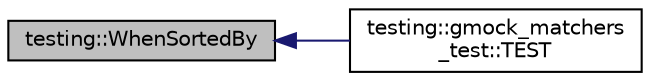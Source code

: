 digraph "testing::WhenSortedBy"
{
  edge [fontname="Helvetica",fontsize="10",labelfontname="Helvetica",labelfontsize="10"];
  node [fontname="Helvetica",fontsize="10",shape=record];
  rankdir="LR";
  Node1882 [label="testing::WhenSortedBy",height=0.2,width=0.4,color="black", fillcolor="grey75", style="filled", fontcolor="black"];
  Node1882 -> Node1883 [dir="back",color="midnightblue",fontsize="10",style="solid",fontname="Helvetica"];
  Node1883 [label="testing::gmock_matchers\l_test::TEST",height=0.2,width=0.4,color="black", fillcolor="white", style="filled",URL="$d5/de1/namespacetesting_1_1gmock__matchers__test.html#a9d88fbc6e2d01b66a1c10b192b25a802"];
}
